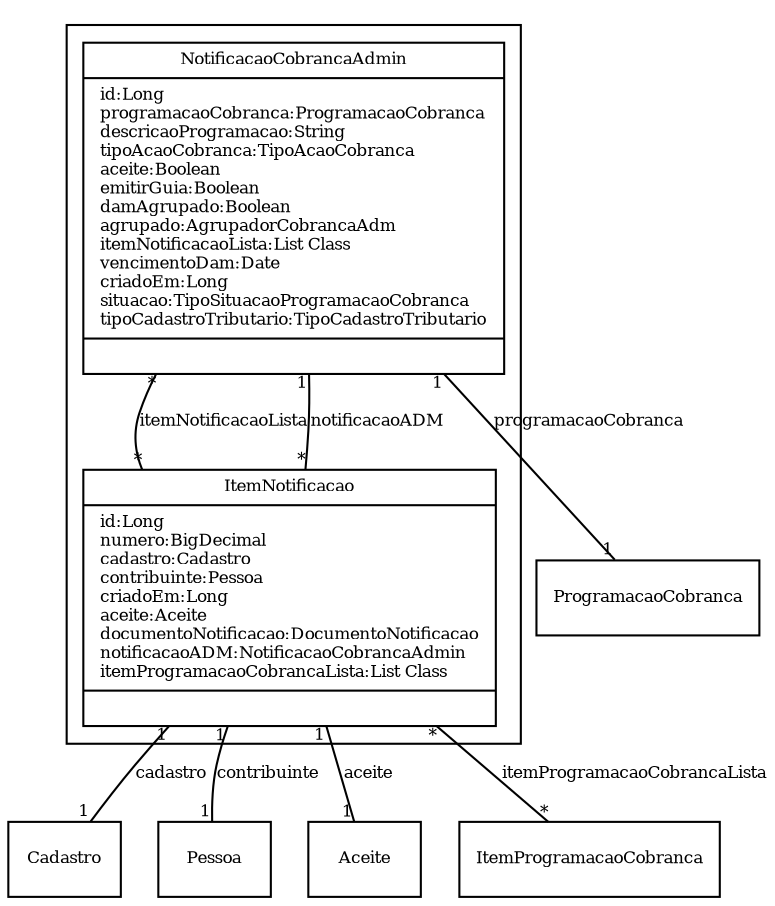 digraph G{
fontname = "Times-Roman"
fontsize = 8

node [
        fontname = "Times-Roman"
        fontsize = 8
        shape = "record"
]

edge [
        fontname = "Times-Roman"
        fontsize = 8
]

subgraph clusterAVISONOTIFICACAO_DE_COBRANCA
{
NotificacaoCobrancaAdmin [label = "{NotificacaoCobrancaAdmin|id:Long\lprogramacaoCobranca:ProgramacaoCobranca\ldescricaoProgramacao:String\ltipoAcaoCobranca:TipoAcaoCobranca\laceite:Boolean\lemitirGuia:Boolean\ldamAgrupado:Boolean\lagrupado:AgrupadorCobrancaAdm\litemNotificacaoLista:List Class\lvencimentoDam:Date\lcriadoEm:Long\lsituacao:TipoSituacaoProgramacaoCobranca\ltipoCadastroTributario:TipoCadastroTributario\l|\l}"]
ItemNotificacao [label = "{ItemNotificacao|id:Long\lnumero:BigDecimal\lcadastro:Cadastro\lcontribuinte:Pessoa\lcriadoEm:Long\laceite:Aceite\ldocumentoNotificacao:DocumentoNotificacao\lnotificacaoADM:NotificacaoCobrancaAdmin\litemProgramacaoCobrancaLista:List Class\l|\l}"]
}
edge [arrowhead = "none" headlabel = "1" taillabel = "1"] NotificacaoCobrancaAdmin -> ProgramacaoCobranca [label = "programacaoCobranca"]
edge [arrowhead = "none" headlabel = "*" taillabel = "*"] NotificacaoCobrancaAdmin -> ItemNotificacao [label = "itemNotificacaoLista"]
edge [arrowhead = "none" headlabel = "1" taillabel = "1"] ItemNotificacao -> Cadastro [label = "cadastro"]
edge [arrowhead = "none" headlabel = "1" taillabel = "1"] ItemNotificacao -> Pessoa [label = "contribuinte"]
edge [arrowhead = "none" headlabel = "1" taillabel = "1"] ItemNotificacao -> Aceite [label = "aceite"]
edge [arrowhead = "none" headlabel = "1" taillabel = "*"] ItemNotificacao -> NotificacaoCobrancaAdmin [label = "notificacaoADM"]
edge [arrowhead = "none" headlabel = "*" taillabel = "*"] ItemNotificacao -> ItemProgramacaoCobranca [label = "itemProgramacaoCobrancaLista"]
}
